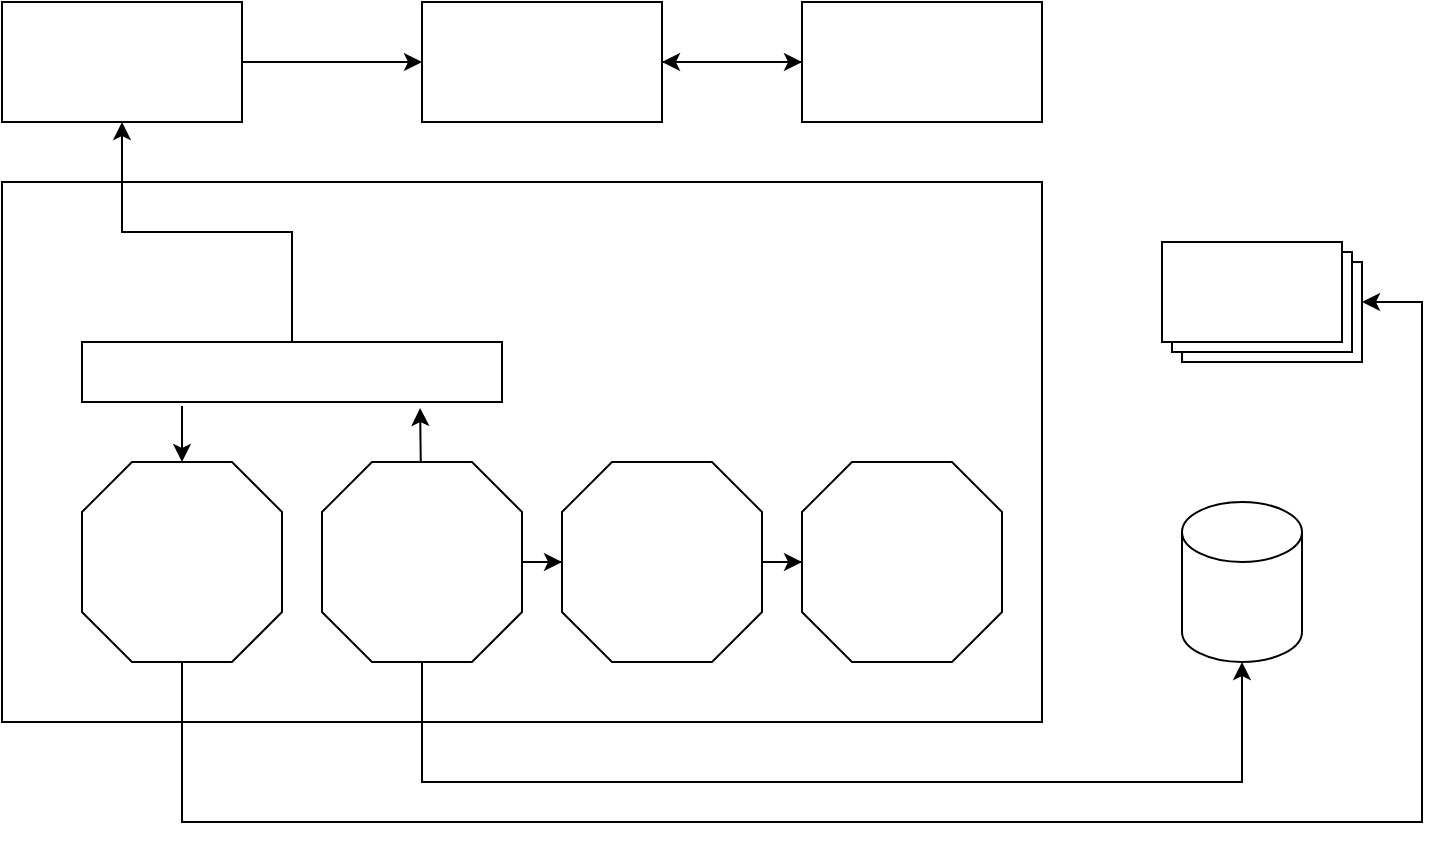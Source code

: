 <mxfile version="14.9.2" type="github"><diagram id="Yu328X680OugWqZUudf0" name="Page-1"><mxGraphModel dx="868" dy="450" grid="1" gridSize="10" guides="1" tooltips="1" connect="1" arrows="1" fold="1" page="1" pageScale="1" pageWidth="827" pageHeight="1169" math="0" shadow="0"><root><mxCell id="0"/><mxCell id="1" parent="0"/><mxCell id="p6f384oPT3KS2mRiE0gc-5" style="edgeStyle=orthogonalEdgeStyle;rounded=0;orthogonalLoop=1;jettySize=auto;html=1;" edge="1" parent="1" source="p6f384oPT3KS2mRiE0gc-1" target="p6f384oPT3KS2mRiE0gc-2"><mxGeometry relative="1" as="geometry"/></mxCell><mxCell id="p6f384oPT3KS2mRiE0gc-1" value="" style="verticalLabelPosition=bottom;verticalAlign=top;html=1;shape=mxgraph.basic.rect;fillColor2=none;strokeWidth=1;size=20;indent=5;" vertex="1" parent="1"><mxGeometry x="100" y="80" width="120" height="60" as="geometry"/></mxCell><mxCell id="p6f384oPT3KS2mRiE0gc-6" style="edgeStyle=orthogonalEdgeStyle;rounded=0;orthogonalLoop=1;jettySize=auto;html=1;" edge="1" parent="1" source="p6f384oPT3KS2mRiE0gc-2" target="p6f384oPT3KS2mRiE0gc-4"><mxGeometry relative="1" as="geometry"/></mxCell><mxCell id="p6f384oPT3KS2mRiE0gc-2" value="" style="verticalLabelPosition=bottom;verticalAlign=top;html=1;shape=mxgraph.basic.rect;fillColor2=none;strokeWidth=1;size=20;indent=5;" vertex="1" parent="1"><mxGeometry x="310" y="80" width="120" height="60" as="geometry"/></mxCell><mxCell id="p6f384oPT3KS2mRiE0gc-3" value="" style="verticalLabelPosition=bottom;verticalAlign=top;html=1;shape=mxgraph.basic.rect;fillColor2=none;strokeWidth=1;size=20;indent=5;" vertex="1" parent="1"><mxGeometry x="100" y="170" width="520" height="270" as="geometry"/></mxCell><mxCell id="p6f384oPT3KS2mRiE0gc-22" style="edgeStyle=orthogonalEdgeStyle;rounded=0;orthogonalLoop=1;jettySize=auto;html=1;" edge="1" parent="1" source="p6f384oPT3KS2mRiE0gc-4" target="p6f384oPT3KS2mRiE0gc-2"><mxGeometry relative="1" as="geometry"/></mxCell><mxCell id="p6f384oPT3KS2mRiE0gc-4" value="" style="verticalLabelPosition=bottom;verticalAlign=top;html=1;shape=mxgraph.basic.rect;fillColor2=none;strokeWidth=1;size=20;indent=5;" vertex="1" parent="1"><mxGeometry x="500" y="80" width="120" height="60" as="geometry"/></mxCell><mxCell id="p6f384oPT3KS2mRiE0gc-21" style="edgeStyle=orthogonalEdgeStyle;rounded=0;orthogonalLoop=1;jettySize=auto;html=1;" edge="1" parent="1" source="p6f384oPT3KS2mRiE0gc-7" target="p6f384oPT3KS2mRiE0gc-19"><mxGeometry relative="1" as="geometry"><Array as="points"><mxPoint x="190" y="490"/><mxPoint x="810" y="490"/><mxPoint x="810" y="230"/></Array></mxGeometry></mxCell><mxCell id="p6f384oPT3KS2mRiE0gc-7" value="" style="verticalLabelPosition=bottom;verticalAlign=top;html=1;shape=mxgraph.basic.polygon;polyCoords=[[0.25,0],[0.75,0],[1,0.25],[1,0.75],[0.75,1],[0.25,1],[0,0.75],[0,0.25]];polyline=0;" vertex="1" parent="1"><mxGeometry x="140" y="310" width="100" height="100" as="geometry"/></mxCell><mxCell id="p6f384oPT3KS2mRiE0gc-14" style="edgeStyle=orthogonalEdgeStyle;rounded=0;orthogonalLoop=1;jettySize=auto;html=1;" edge="1" parent="1" source="p6f384oPT3KS2mRiE0gc-8" target="p6f384oPT3KS2mRiE0gc-9"><mxGeometry relative="1" as="geometry"/></mxCell><mxCell id="p6f384oPT3KS2mRiE0gc-20" style="edgeStyle=orthogonalEdgeStyle;rounded=0;orthogonalLoop=1;jettySize=auto;html=1;" edge="1" parent="1" source="p6f384oPT3KS2mRiE0gc-8" target="p6f384oPT3KS2mRiE0gc-18"><mxGeometry relative="1" as="geometry"><Array as="points"><mxPoint x="310" y="470"/><mxPoint x="720" y="470"/></Array></mxGeometry></mxCell><mxCell id="p6f384oPT3KS2mRiE0gc-8" value="" style="verticalLabelPosition=bottom;verticalAlign=top;html=1;shape=mxgraph.basic.polygon;polyCoords=[[0.25,0],[0.75,0],[1,0.25],[1,0.75],[0.75,1],[0.25,1],[0,0.75],[0,0.25]];polyline=0;" vertex="1" parent="1"><mxGeometry x="260" y="310" width="100" height="100" as="geometry"/></mxCell><mxCell id="p6f384oPT3KS2mRiE0gc-13" style="edgeStyle=orthogonalEdgeStyle;rounded=0;orthogonalLoop=1;jettySize=auto;html=1;" edge="1" parent="1" source="p6f384oPT3KS2mRiE0gc-9" target="p6f384oPT3KS2mRiE0gc-10"><mxGeometry relative="1" as="geometry"/></mxCell><mxCell id="p6f384oPT3KS2mRiE0gc-9" value="" style="verticalLabelPosition=bottom;verticalAlign=top;html=1;shape=mxgraph.basic.polygon;polyCoords=[[0.25,0],[0.75,0],[1,0.25],[1,0.75],[0.75,1],[0.25,1],[0,0.75],[0,0.25]];polyline=0;" vertex="1" parent="1"><mxGeometry x="380" y="310" width="100" height="100" as="geometry"/></mxCell><mxCell id="p6f384oPT3KS2mRiE0gc-10" value="" style="verticalLabelPosition=bottom;verticalAlign=top;html=1;shape=mxgraph.basic.polygon;polyCoords=[[0.25,0],[0.75,0],[1,0.25],[1,0.75],[0.75,1],[0.25,1],[0,0.75],[0,0.25]];polyline=0;" vertex="1" parent="1"><mxGeometry x="500" y="310" width="100" height="100" as="geometry"/></mxCell><mxCell id="p6f384oPT3KS2mRiE0gc-17" style="edgeStyle=orthogonalEdgeStyle;rounded=0;orthogonalLoop=1;jettySize=auto;html=1;" edge="1" parent="1" source="p6f384oPT3KS2mRiE0gc-11" target="p6f384oPT3KS2mRiE0gc-1"><mxGeometry relative="1" as="geometry"/></mxCell><mxCell id="p6f384oPT3KS2mRiE0gc-11" value="" style="verticalLabelPosition=bottom;verticalAlign=top;html=1;shape=mxgraph.basic.rect;fillColor2=none;strokeWidth=1;size=15;indent=5;" vertex="1" parent="1"><mxGeometry x="140" y="250" width="210" height="30" as="geometry"/></mxCell><mxCell id="p6f384oPT3KS2mRiE0gc-12" value="" style="endArrow=classic;html=1;" edge="1" parent="1" target="p6f384oPT3KS2mRiE0gc-7"><mxGeometry width="50" height="50" relative="1" as="geometry"><mxPoint x="190" y="282" as="sourcePoint"/><mxPoint x="440" y="240" as="targetPoint"/></mxGeometry></mxCell><mxCell id="p6f384oPT3KS2mRiE0gc-16" value="" style="endArrow=classic;html=1;entryX=0.805;entryY=1.1;entryDx=0;entryDy=0;entryPerimeter=0;" edge="1" parent="1" source="p6f384oPT3KS2mRiE0gc-8" target="p6f384oPT3KS2mRiE0gc-11"><mxGeometry width="50" height="50" relative="1" as="geometry"><mxPoint x="390" y="290" as="sourcePoint"/><mxPoint x="440" y="240" as="targetPoint"/></mxGeometry></mxCell><mxCell id="p6f384oPT3KS2mRiE0gc-18" value="" style="shape=cylinder3;whiteSpace=wrap;html=1;boundedLbl=1;backgroundOutline=1;size=15;" vertex="1" parent="1"><mxGeometry x="690" y="330" width="60" height="80" as="geometry"/></mxCell><mxCell id="p6f384oPT3KS2mRiE0gc-19" value="" style="verticalLabelPosition=bottom;verticalAlign=top;html=1;shape=mxgraph.basic.layered_rect;dx=10;outlineConnect=0;" vertex="1" parent="1"><mxGeometry x="680" y="200" width="100" height="60" as="geometry"/></mxCell></root></mxGraphModel></diagram></mxfile>